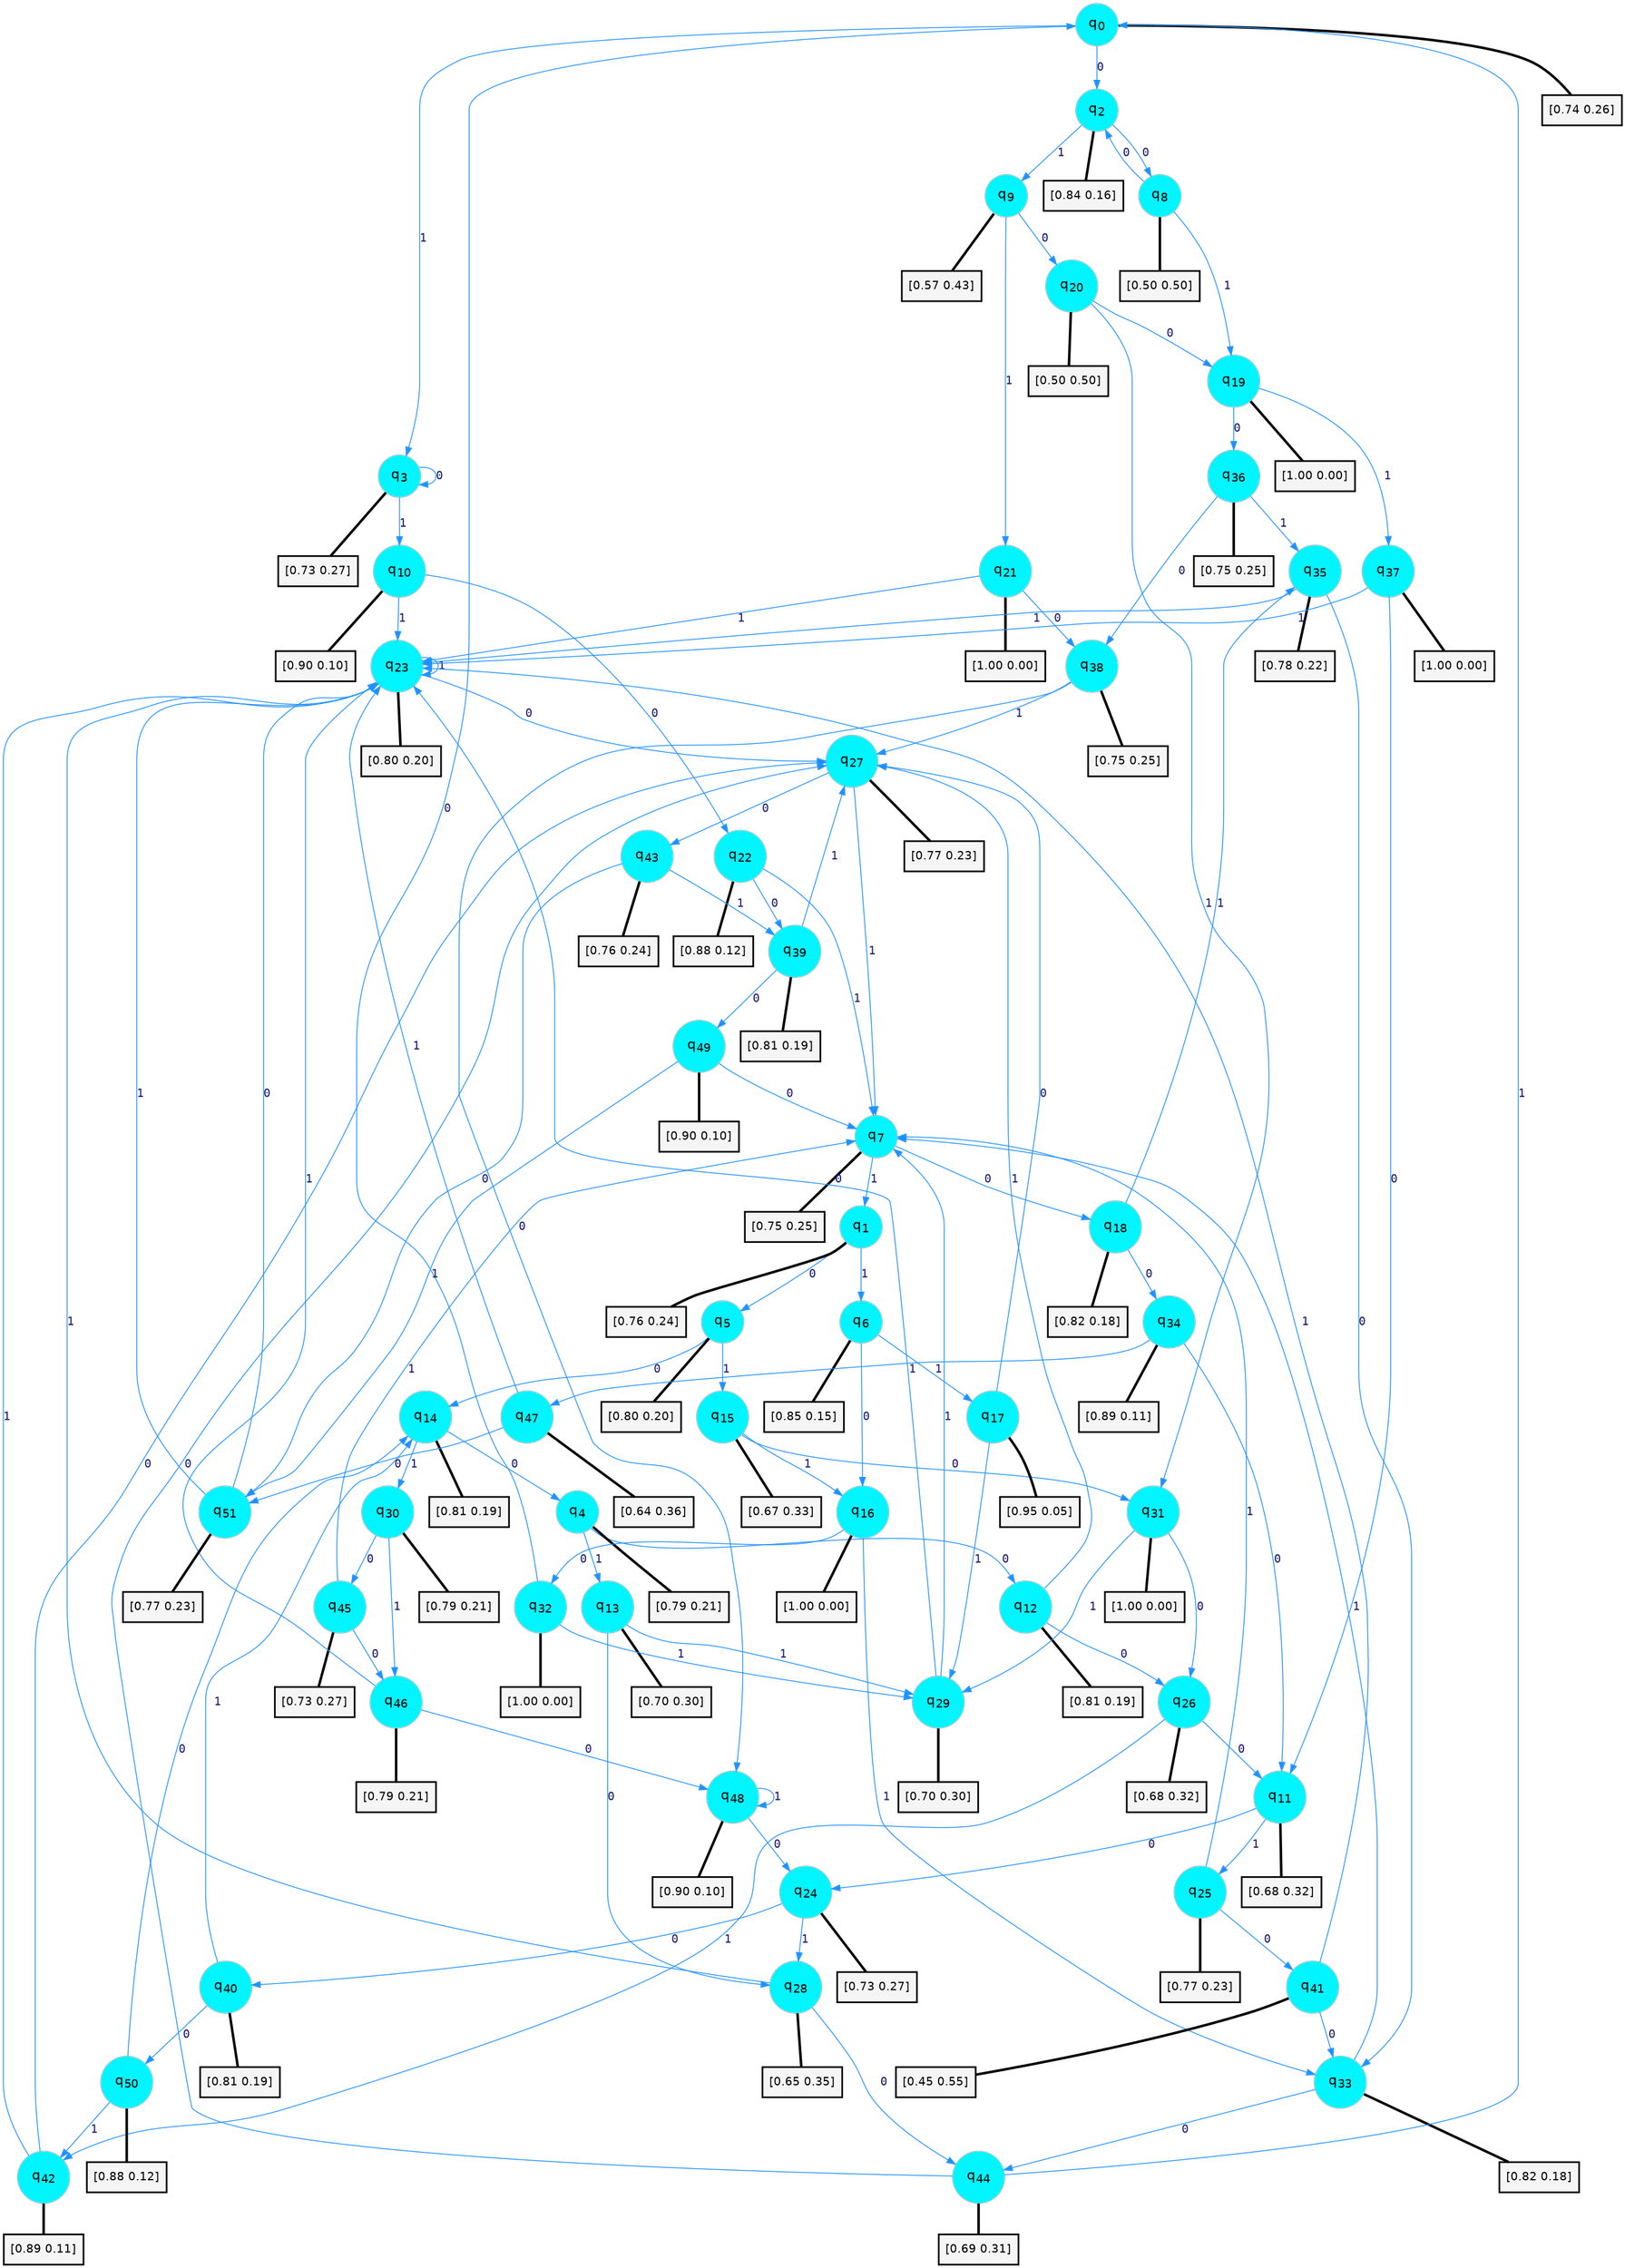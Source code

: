 digraph G {
graph [
bgcolor=transparent, dpi=300, rankdir=TD, size="40,25"];
node [
color=gray, fillcolor=turquoise1, fontcolor=black, fontname=Helvetica, fontsize=16, fontweight=bold, shape=circle, style=filled];
edge [
arrowsize=1, color=dodgerblue1, fontcolor=midnightblue, fontname=courier, fontweight=bold, penwidth=1, style=solid, weight=20];
0[label=<q<SUB>0</SUB>>];
1[label=<q<SUB>1</SUB>>];
2[label=<q<SUB>2</SUB>>];
3[label=<q<SUB>3</SUB>>];
4[label=<q<SUB>4</SUB>>];
5[label=<q<SUB>5</SUB>>];
6[label=<q<SUB>6</SUB>>];
7[label=<q<SUB>7</SUB>>];
8[label=<q<SUB>8</SUB>>];
9[label=<q<SUB>9</SUB>>];
10[label=<q<SUB>10</SUB>>];
11[label=<q<SUB>11</SUB>>];
12[label=<q<SUB>12</SUB>>];
13[label=<q<SUB>13</SUB>>];
14[label=<q<SUB>14</SUB>>];
15[label=<q<SUB>15</SUB>>];
16[label=<q<SUB>16</SUB>>];
17[label=<q<SUB>17</SUB>>];
18[label=<q<SUB>18</SUB>>];
19[label=<q<SUB>19</SUB>>];
20[label=<q<SUB>20</SUB>>];
21[label=<q<SUB>21</SUB>>];
22[label=<q<SUB>22</SUB>>];
23[label=<q<SUB>23</SUB>>];
24[label=<q<SUB>24</SUB>>];
25[label=<q<SUB>25</SUB>>];
26[label=<q<SUB>26</SUB>>];
27[label=<q<SUB>27</SUB>>];
28[label=<q<SUB>28</SUB>>];
29[label=<q<SUB>29</SUB>>];
30[label=<q<SUB>30</SUB>>];
31[label=<q<SUB>31</SUB>>];
32[label=<q<SUB>32</SUB>>];
33[label=<q<SUB>33</SUB>>];
34[label=<q<SUB>34</SUB>>];
35[label=<q<SUB>35</SUB>>];
36[label=<q<SUB>36</SUB>>];
37[label=<q<SUB>37</SUB>>];
38[label=<q<SUB>38</SUB>>];
39[label=<q<SUB>39</SUB>>];
40[label=<q<SUB>40</SUB>>];
41[label=<q<SUB>41</SUB>>];
42[label=<q<SUB>42</SUB>>];
43[label=<q<SUB>43</SUB>>];
44[label=<q<SUB>44</SUB>>];
45[label=<q<SUB>45</SUB>>];
46[label=<q<SUB>46</SUB>>];
47[label=<q<SUB>47</SUB>>];
48[label=<q<SUB>48</SUB>>];
49[label=<q<SUB>49</SUB>>];
50[label=<q<SUB>50</SUB>>];
51[label=<q<SUB>51</SUB>>];
52[label="[0.74 0.26]", shape=box,fontcolor=black, fontname=Helvetica, fontsize=14, penwidth=2, fillcolor=whitesmoke,color=black];
53[label="[0.76 0.24]", shape=box,fontcolor=black, fontname=Helvetica, fontsize=14, penwidth=2, fillcolor=whitesmoke,color=black];
54[label="[0.84 0.16]", shape=box,fontcolor=black, fontname=Helvetica, fontsize=14, penwidth=2, fillcolor=whitesmoke,color=black];
55[label="[0.73 0.27]", shape=box,fontcolor=black, fontname=Helvetica, fontsize=14, penwidth=2, fillcolor=whitesmoke,color=black];
56[label="[0.79 0.21]", shape=box,fontcolor=black, fontname=Helvetica, fontsize=14, penwidth=2, fillcolor=whitesmoke,color=black];
57[label="[0.80 0.20]", shape=box,fontcolor=black, fontname=Helvetica, fontsize=14, penwidth=2, fillcolor=whitesmoke,color=black];
58[label="[0.85 0.15]", shape=box,fontcolor=black, fontname=Helvetica, fontsize=14, penwidth=2, fillcolor=whitesmoke,color=black];
59[label="[0.75 0.25]", shape=box,fontcolor=black, fontname=Helvetica, fontsize=14, penwidth=2, fillcolor=whitesmoke,color=black];
60[label="[0.50 0.50]", shape=box,fontcolor=black, fontname=Helvetica, fontsize=14, penwidth=2, fillcolor=whitesmoke,color=black];
61[label="[0.57 0.43]", shape=box,fontcolor=black, fontname=Helvetica, fontsize=14, penwidth=2, fillcolor=whitesmoke,color=black];
62[label="[0.90 0.10]", shape=box,fontcolor=black, fontname=Helvetica, fontsize=14, penwidth=2, fillcolor=whitesmoke,color=black];
63[label="[0.68 0.32]", shape=box,fontcolor=black, fontname=Helvetica, fontsize=14, penwidth=2, fillcolor=whitesmoke,color=black];
64[label="[0.81 0.19]", shape=box,fontcolor=black, fontname=Helvetica, fontsize=14, penwidth=2, fillcolor=whitesmoke,color=black];
65[label="[0.70 0.30]", shape=box,fontcolor=black, fontname=Helvetica, fontsize=14, penwidth=2, fillcolor=whitesmoke,color=black];
66[label="[0.81 0.19]", shape=box,fontcolor=black, fontname=Helvetica, fontsize=14, penwidth=2, fillcolor=whitesmoke,color=black];
67[label="[0.67 0.33]", shape=box,fontcolor=black, fontname=Helvetica, fontsize=14, penwidth=2, fillcolor=whitesmoke,color=black];
68[label="[1.00 0.00]", shape=box,fontcolor=black, fontname=Helvetica, fontsize=14, penwidth=2, fillcolor=whitesmoke,color=black];
69[label="[0.95 0.05]", shape=box,fontcolor=black, fontname=Helvetica, fontsize=14, penwidth=2, fillcolor=whitesmoke,color=black];
70[label="[0.82 0.18]", shape=box,fontcolor=black, fontname=Helvetica, fontsize=14, penwidth=2, fillcolor=whitesmoke,color=black];
71[label="[1.00 0.00]", shape=box,fontcolor=black, fontname=Helvetica, fontsize=14, penwidth=2, fillcolor=whitesmoke,color=black];
72[label="[0.50 0.50]", shape=box,fontcolor=black, fontname=Helvetica, fontsize=14, penwidth=2, fillcolor=whitesmoke,color=black];
73[label="[1.00 0.00]", shape=box,fontcolor=black, fontname=Helvetica, fontsize=14, penwidth=2, fillcolor=whitesmoke,color=black];
74[label="[0.88 0.12]", shape=box,fontcolor=black, fontname=Helvetica, fontsize=14, penwidth=2, fillcolor=whitesmoke,color=black];
75[label="[0.80 0.20]", shape=box,fontcolor=black, fontname=Helvetica, fontsize=14, penwidth=2, fillcolor=whitesmoke,color=black];
76[label="[0.73 0.27]", shape=box,fontcolor=black, fontname=Helvetica, fontsize=14, penwidth=2, fillcolor=whitesmoke,color=black];
77[label="[0.77 0.23]", shape=box,fontcolor=black, fontname=Helvetica, fontsize=14, penwidth=2, fillcolor=whitesmoke,color=black];
78[label="[0.68 0.32]", shape=box,fontcolor=black, fontname=Helvetica, fontsize=14, penwidth=2, fillcolor=whitesmoke,color=black];
79[label="[0.77 0.23]", shape=box,fontcolor=black, fontname=Helvetica, fontsize=14, penwidth=2, fillcolor=whitesmoke,color=black];
80[label="[0.65 0.35]", shape=box,fontcolor=black, fontname=Helvetica, fontsize=14, penwidth=2, fillcolor=whitesmoke,color=black];
81[label="[0.70 0.30]", shape=box,fontcolor=black, fontname=Helvetica, fontsize=14, penwidth=2, fillcolor=whitesmoke,color=black];
82[label="[0.79 0.21]", shape=box,fontcolor=black, fontname=Helvetica, fontsize=14, penwidth=2, fillcolor=whitesmoke,color=black];
83[label="[1.00 0.00]", shape=box,fontcolor=black, fontname=Helvetica, fontsize=14, penwidth=2, fillcolor=whitesmoke,color=black];
84[label="[1.00 0.00]", shape=box,fontcolor=black, fontname=Helvetica, fontsize=14, penwidth=2, fillcolor=whitesmoke,color=black];
85[label="[0.82 0.18]", shape=box,fontcolor=black, fontname=Helvetica, fontsize=14, penwidth=2, fillcolor=whitesmoke,color=black];
86[label="[0.89 0.11]", shape=box,fontcolor=black, fontname=Helvetica, fontsize=14, penwidth=2, fillcolor=whitesmoke,color=black];
87[label="[0.78 0.22]", shape=box,fontcolor=black, fontname=Helvetica, fontsize=14, penwidth=2, fillcolor=whitesmoke,color=black];
88[label="[0.75 0.25]", shape=box,fontcolor=black, fontname=Helvetica, fontsize=14, penwidth=2, fillcolor=whitesmoke,color=black];
89[label="[1.00 0.00]", shape=box,fontcolor=black, fontname=Helvetica, fontsize=14, penwidth=2, fillcolor=whitesmoke,color=black];
90[label="[0.75 0.25]", shape=box,fontcolor=black, fontname=Helvetica, fontsize=14, penwidth=2, fillcolor=whitesmoke,color=black];
91[label="[0.81 0.19]", shape=box,fontcolor=black, fontname=Helvetica, fontsize=14, penwidth=2, fillcolor=whitesmoke,color=black];
92[label="[0.81 0.19]", shape=box,fontcolor=black, fontname=Helvetica, fontsize=14, penwidth=2, fillcolor=whitesmoke,color=black];
93[label="[0.45 0.55]", shape=box,fontcolor=black, fontname=Helvetica, fontsize=14, penwidth=2, fillcolor=whitesmoke,color=black];
94[label="[0.89 0.11]", shape=box,fontcolor=black, fontname=Helvetica, fontsize=14, penwidth=2, fillcolor=whitesmoke,color=black];
95[label="[0.76 0.24]", shape=box,fontcolor=black, fontname=Helvetica, fontsize=14, penwidth=2, fillcolor=whitesmoke,color=black];
96[label="[0.69 0.31]", shape=box,fontcolor=black, fontname=Helvetica, fontsize=14, penwidth=2, fillcolor=whitesmoke,color=black];
97[label="[0.73 0.27]", shape=box,fontcolor=black, fontname=Helvetica, fontsize=14, penwidth=2, fillcolor=whitesmoke,color=black];
98[label="[0.79 0.21]", shape=box,fontcolor=black, fontname=Helvetica, fontsize=14, penwidth=2, fillcolor=whitesmoke,color=black];
99[label="[0.64 0.36]", shape=box,fontcolor=black, fontname=Helvetica, fontsize=14, penwidth=2, fillcolor=whitesmoke,color=black];
100[label="[0.90 0.10]", shape=box,fontcolor=black, fontname=Helvetica, fontsize=14, penwidth=2, fillcolor=whitesmoke,color=black];
101[label="[0.90 0.10]", shape=box,fontcolor=black, fontname=Helvetica, fontsize=14, penwidth=2, fillcolor=whitesmoke,color=black];
102[label="[0.88 0.12]", shape=box,fontcolor=black, fontname=Helvetica, fontsize=14, penwidth=2, fillcolor=whitesmoke,color=black];
103[label="[0.77 0.23]", shape=box,fontcolor=black, fontname=Helvetica, fontsize=14, penwidth=2, fillcolor=whitesmoke,color=black];
0->2 [label=0];
0->3 [label=1];
0->52 [arrowhead=none, penwidth=3,color=black];
1->5 [label=0];
1->6 [label=1];
1->53 [arrowhead=none, penwidth=3,color=black];
2->8 [label=0];
2->9 [label=1];
2->54 [arrowhead=none, penwidth=3,color=black];
3->3 [label=0];
3->10 [label=1];
3->55 [arrowhead=none, penwidth=3,color=black];
4->12 [label=0];
4->13 [label=1];
4->56 [arrowhead=none, penwidth=3,color=black];
5->14 [label=0];
5->15 [label=1];
5->57 [arrowhead=none, penwidth=3,color=black];
6->16 [label=0];
6->17 [label=1];
6->58 [arrowhead=none, penwidth=3,color=black];
7->18 [label=0];
7->1 [label=1];
7->59 [arrowhead=none, penwidth=3,color=black];
8->2 [label=0];
8->19 [label=1];
8->60 [arrowhead=none, penwidth=3,color=black];
9->20 [label=0];
9->21 [label=1];
9->61 [arrowhead=none, penwidth=3,color=black];
10->22 [label=0];
10->23 [label=1];
10->62 [arrowhead=none, penwidth=3,color=black];
11->24 [label=0];
11->25 [label=1];
11->63 [arrowhead=none, penwidth=3,color=black];
12->26 [label=0];
12->27 [label=1];
12->64 [arrowhead=none, penwidth=3,color=black];
13->28 [label=0];
13->29 [label=1];
13->65 [arrowhead=none, penwidth=3,color=black];
14->4 [label=0];
14->30 [label=1];
14->66 [arrowhead=none, penwidth=3,color=black];
15->31 [label=0];
15->16 [label=1];
15->67 [arrowhead=none, penwidth=3,color=black];
16->32 [label=0];
16->33 [label=1];
16->68 [arrowhead=none, penwidth=3,color=black];
17->27 [label=0];
17->29 [label=1];
17->69 [arrowhead=none, penwidth=3,color=black];
18->34 [label=0];
18->35 [label=1];
18->70 [arrowhead=none, penwidth=3,color=black];
19->36 [label=0];
19->37 [label=1];
19->71 [arrowhead=none, penwidth=3,color=black];
20->19 [label=0];
20->31 [label=1];
20->72 [arrowhead=none, penwidth=3,color=black];
21->38 [label=0];
21->23 [label=1];
21->73 [arrowhead=none, penwidth=3,color=black];
22->39 [label=0];
22->7 [label=1];
22->74 [arrowhead=none, penwidth=3,color=black];
23->27 [label=0];
23->23 [label=1];
23->75 [arrowhead=none, penwidth=3,color=black];
24->40 [label=0];
24->28 [label=1];
24->76 [arrowhead=none, penwidth=3,color=black];
25->41 [label=0];
25->7 [label=1];
25->77 [arrowhead=none, penwidth=3,color=black];
26->11 [label=0];
26->42 [label=1];
26->78 [arrowhead=none, penwidth=3,color=black];
27->43 [label=0];
27->7 [label=1];
27->79 [arrowhead=none, penwidth=3,color=black];
28->44 [label=0];
28->23 [label=1];
28->80 [arrowhead=none, penwidth=3,color=black];
29->23 [label=0];
29->7 [label=1];
29->81 [arrowhead=none, penwidth=3,color=black];
30->45 [label=0];
30->46 [label=1];
30->82 [arrowhead=none, penwidth=3,color=black];
31->26 [label=0];
31->29 [label=1];
31->83 [arrowhead=none, penwidth=3,color=black];
32->0 [label=0];
32->29 [label=1];
32->84 [arrowhead=none, penwidth=3,color=black];
33->44 [label=0];
33->7 [label=1];
33->85 [arrowhead=none, penwidth=3,color=black];
34->11 [label=0];
34->47 [label=1];
34->86 [arrowhead=none, penwidth=3,color=black];
35->33 [label=0];
35->23 [label=1];
35->87 [arrowhead=none, penwidth=3,color=black];
36->38 [label=0];
36->35 [label=1];
36->88 [arrowhead=none, penwidth=3,color=black];
37->11 [label=0];
37->23 [label=1];
37->89 [arrowhead=none, penwidth=3,color=black];
38->48 [label=0];
38->27 [label=1];
38->90 [arrowhead=none, penwidth=3,color=black];
39->49 [label=0];
39->27 [label=1];
39->91 [arrowhead=none, penwidth=3,color=black];
40->50 [label=0];
40->14 [label=1];
40->92 [arrowhead=none, penwidth=3,color=black];
41->33 [label=0];
41->23 [label=1];
41->93 [arrowhead=none, penwidth=3,color=black];
42->27 [label=0];
42->23 [label=1];
42->94 [arrowhead=none, penwidth=3,color=black];
43->51 [label=0];
43->39 [label=1];
43->95 [arrowhead=none, penwidth=3,color=black];
44->27 [label=0];
44->0 [label=1];
44->96 [arrowhead=none, penwidth=3,color=black];
45->46 [label=0];
45->7 [label=1];
45->97 [arrowhead=none, penwidth=3,color=black];
46->48 [label=0];
46->23 [label=1];
46->98 [arrowhead=none, penwidth=3,color=black];
47->51 [label=0];
47->23 [label=1];
47->99 [arrowhead=none, penwidth=3,color=black];
48->24 [label=0];
48->48 [label=1];
48->100 [arrowhead=none, penwidth=3,color=black];
49->7 [label=0];
49->51 [label=1];
49->101 [arrowhead=none, penwidth=3,color=black];
50->14 [label=0];
50->42 [label=1];
50->102 [arrowhead=none, penwidth=3,color=black];
51->23 [label=0];
51->23 [label=1];
51->103 [arrowhead=none, penwidth=3,color=black];
}
